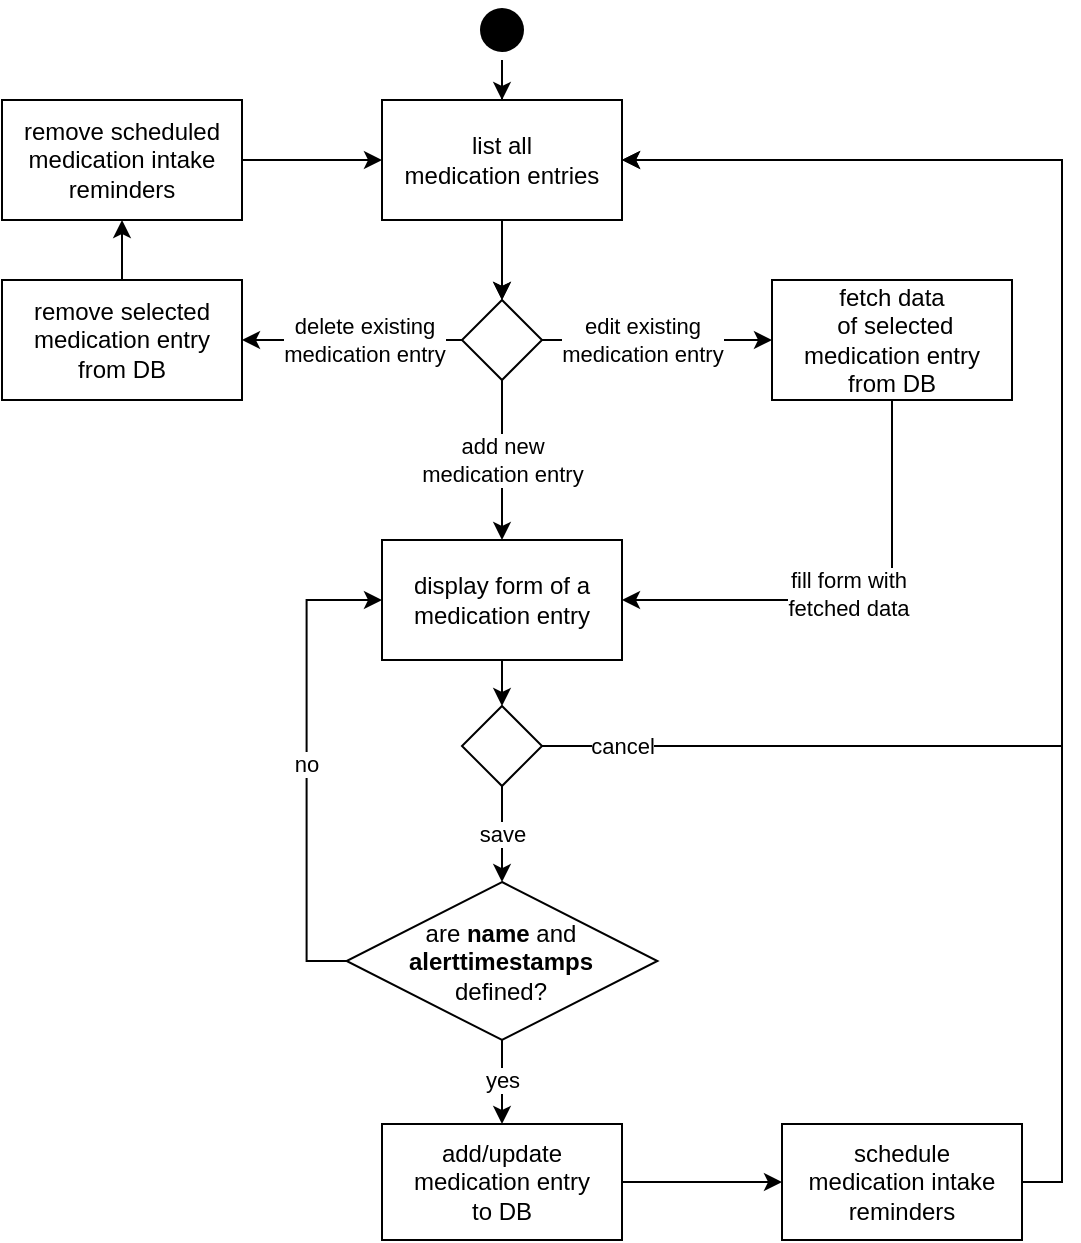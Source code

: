 <mxfile version="15.8.7" type="device"><diagram name="Page-1" id="e7e014a7-5840-1c2e-5031-d8a46d1fe8dd"><mxGraphModel dx="1422" dy="905" grid="1" gridSize="10" guides="1" tooltips="1" connect="1" arrows="1" fold="1" page="1" pageScale="1" pageWidth="1169" pageHeight="826" background="none" math="0" shadow="0"><root><mxCell id="0"/><mxCell id="1" parent="0"/><mxCell id="QWt4EZ79DBdiavEusdog-50" value="" style="edgeStyle=orthogonalEdgeStyle;rounded=0;orthogonalLoop=1;jettySize=auto;html=1;" parent="1" source="5" target="QWt4EZ79DBdiavEusdog-48" edge="1"><mxGeometry relative="1" as="geometry"/></mxCell><mxCell id="5" value="" style="ellipse;shape=startState;fillColor=#000000;strokeColor=none;" parent="1" vertex="1"><mxGeometry x="465" y="30" width="30" height="30" as="geometry"/></mxCell><mxCell id="QWt4EZ79DBdiavEusdog-44" style="edgeStyle=orthogonalEdgeStyle;rounded=0;orthogonalLoop=1;jettySize=auto;html=1;entryX=0.5;entryY=0;entryDx=0;entryDy=0;" parent="1" target="QWt4EZ79DBdiavEusdog-43" edge="1"><mxGeometry relative="1" as="geometry"><mxPoint x="480" y="150" as="sourcePoint"/></mxGeometry></mxCell><mxCell id="QWt4EZ79DBdiavEusdog-46" value="add new&lt;br&gt;medication entry" style="edgeStyle=orthogonalEdgeStyle;rounded=0;orthogonalLoop=1;jettySize=auto;html=1;entryX=0.5;entryY=0;entryDx=0;entryDy=0;" parent="1" source="QWt4EZ79DBdiavEusdog-43" target="QWt4EZ79DBdiavEusdog-55" edge="1"><mxGeometry relative="1" as="geometry"><mxPoint x="480" y="320" as="targetPoint"/></mxGeometry></mxCell><mxCell id="QWt4EZ79DBdiavEusdog-53" value="edit existing&lt;br&gt;medication entry" style="edgeStyle=orthogonalEdgeStyle;rounded=0;orthogonalLoop=1;jettySize=auto;html=1;" parent="1" source="QWt4EZ79DBdiavEusdog-43" target="QWt4EZ79DBdiavEusdog-52" edge="1"><mxGeometry x="-0.13" relative="1" as="geometry"><mxPoint as="offset"/></mxGeometry></mxCell><mxCell id="QWt4EZ79DBdiavEusdog-78" value="" style="edgeStyle=orthogonalEdgeStyle;rounded=0;orthogonalLoop=1;jettySize=auto;html=1;" parent="1" source="QWt4EZ79DBdiavEusdog-43" target="QWt4EZ79DBdiavEusdog-77" edge="1"><mxGeometry relative="1" as="geometry"/></mxCell><mxCell id="QWt4EZ79DBdiavEusdog-79" value="delete existing&lt;br&gt;medication entry" style="edgeLabel;html=1;align=center;verticalAlign=middle;resizable=0;points=[];" parent="QWt4EZ79DBdiavEusdog-78" vertex="1" connectable="0"><mxGeometry x="-0.171" y="-2" relative="1" as="geometry"><mxPoint x="-4" y="2" as="offset"/></mxGeometry></mxCell><mxCell id="QWt4EZ79DBdiavEusdog-43" value="" style="rhombus;whiteSpace=wrap;html=1;" parent="1" vertex="1"><mxGeometry x="460" y="180" width="40" height="40" as="geometry"/></mxCell><mxCell id="QWt4EZ79DBdiavEusdog-49" value="" style="edgeStyle=orthogonalEdgeStyle;rounded=0;orthogonalLoop=1;jettySize=auto;html=1;" parent="1" source="QWt4EZ79DBdiavEusdog-48" target="QWt4EZ79DBdiavEusdog-43" edge="1"><mxGeometry relative="1" as="geometry"/></mxCell><mxCell id="QWt4EZ79DBdiavEusdog-48" value="&lt;span style=&quot;font-family: helvetica; font-size: 12px; font-style: normal; font-weight: 400; letter-spacing: normal; text-align: center; text-indent: 0px; text-transform: none; word-spacing: 0px; display: inline; float: none;&quot;&gt;list all&lt;/span&gt;&lt;br style=&quot;padding: 0px; margin: 0px; font-family: helvetica; font-size: 12px; font-style: normal; font-weight: 400; letter-spacing: normal; text-align: center; text-indent: 0px; text-transform: none; word-spacing: 0px;&quot;&gt;&lt;span style=&quot;font-family: helvetica; font-size: 12px; font-style: normal; font-weight: 400; letter-spacing: normal; text-align: center; text-indent: 0px; text-transform: none; word-spacing: 0px; display: inline; float: none;&quot;&gt;medication entries&lt;/span&gt;" style="rounded=0;whiteSpace=wrap;html=1;fillColor=default;labelBackgroundColor=none;fontColor=default;" parent="1" vertex="1"><mxGeometry x="420" y="80" width="120" height="60" as="geometry"/></mxCell><mxCell id="QWt4EZ79DBdiavEusdog-57" style="edgeStyle=orthogonalEdgeStyle;rounded=0;orthogonalLoop=1;jettySize=auto;html=1;exitX=0.5;exitY=1;exitDx=0;exitDy=0;entryX=1;entryY=0.5;entryDx=0;entryDy=0;" parent="1" source="QWt4EZ79DBdiavEusdog-52" target="QWt4EZ79DBdiavEusdog-55" edge="1"><mxGeometry relative="1" as="geometry"/></mxCell><mxCell id="QWt4EZ79DBdiavEusdog-84" value="fill form with&lt;br&gt;fetched data" style="edgeLabel;html=1;align=center;verticalAlign=middle;resizable=0;points=[];" parent="QWt4EZ79DBdiavEusdog-57" vertex="1" connectable="0"><mxGeometry x="0.037" y="-3" relative="1" as="geometry"><mxPoint as="offset"/></mxGeometry></mxCell><mxCell id="QWt4EZ79DBdiavEusdog-52" value="fetch data&lt;br&gt;&amp;nbsp;of selected&lt;br&gt;medication entry&lt;br&gt;from DB" style="whiteSpace=wrap;html=1;" parent="1" vertex="1"><mxGeometry x="615" y="170" width="120" height="60" as="geometry"/></mxCell><mxCell id="QWt4EZ79DBdiavEusdog-60" value="" style="edgeStyle=orthogonalEdgeStyle;rounded=0;orthogonalLoop=1;jettySize=auto;html=1;entryX=0.5;entryY=0;entryDx=0;entryDy=0;" parent="1" source="QWt4EZ79DBdiavEusdog-55" target="QWt4EZ79DBdiavEusdog-61" edge="1"><mxGeometry relative="1" as="geometry"><mxPoint x="480" y="430" as="targetPoint"/></mxGeometry></mxCell><mxCell id="QWt4EZ79DBdiavEusdog-55" value="display form of a medication entry" style="rounded=0;whiteSpace=wrap;html=1;" parent="1" vertex="1"><mxGeometry x="420" y="300" width="120" height="60" as="geometry"/></mxCell><mxCell id="QWt4EZ79DBdiavEusdog-74" value="save" style="edgeStyle=orthogonalEdgeStyle;rounded=0;orthogonalLoop=1;jettySize=auto;html=1;" parent="1" source="QWt4EZ79DBdiavEusdog-61" target="QWt4EZ79DBdiavEusdog-73" edge="1"><mxGeometry relative="1" as="geometry"/></mxCell><mxCell id="QWt4EZ79DBdiavEusdog-80" value="cancel" style="edgeStyle=orthogonalEdgeStyle;rounded=0;orthogonalLoop=1;jettySize=auto;html=1;exitX=1;exitY=0.5;exitDx=0;exitDy=0;entryX=1;entryY=0.5;entryDx=0;entryDy=0;spacing=10;" parent="1" source="QWt4EZ79DBdiavEusdog-61" target="QWt4EZ79DBdiavEusdog-48" edge="1"><mxGeometry x="-0.896" relative="1" as="geometry"><Array as="points"><mxPoint x="760" y="403"/><mxPoint x="760" y="110"/></Array><mxPoint as="offset"/></mxGeometry></mxCell><mxCell id="QWt4EZ79DBdiavEusdog-61" value="" style="rhombus;whiteSpace=wrap;html=1;" parent="1" vertex="1"><mxGeometry x="460" y="383" width="40" height="40" as="geometry"/></mxCell><mxCell id="QWt4EZ79DBdiavEusdog-71" value="" style="edgeStyle=orthogonalEdgeStyle;rounded=0;orthogonalLoop=1;jettySize=auto;html=1;" parent="1" source="QWt4EZ79DBdiavEusdog-66" target="QWt4EZ79DBdiavEusdog-70" edge="1"><mxGeometry relative="1" as="geometry"/></mxCell><mxCell id="QWt4EZ79DBdiavEusdog-66" value="add/update&lt;br&gt;medication entry&lt;br&gt;to DB" style="whiteSpace=wrap;html=1;" parent="1" vertex="1"><mxGeometry x="420" y="592" width="120" height="58" as="geometry"/></mxCell><mxCell id="QWt4EZ79DBdiavEusdog-72" style="edgeStyle=orthogonalEdgeStyle;rounded=0;orthogonalLoop=1;jettySize=auto;html=1;exitX=1;exitY=0.5;exitDx=0;exitDy=0;entryX=1;entryY=0.5;entryDx=0;entryDy=0;" parent="1" source="QWt4EZ79DBdiavEusdog-70" target="QWt4EZ79DBdiavEusdog-48" edge="1"><mxGeometry relative="1" as="geometry"><Array as="points"><mxPoint x="760" y="621"/><mxPoint x="760" y="110"/></Array></mxGeometry></mxCell><mxCell id="QWt4EZ79DBdiavEusdog-70" value="schedule&lt;br&gt;medication intake&lt;br&gt;reminders" style="whiteSpace=wrap;html=1;" parent="1" vertex="1"><mxGeometry x="620" y="592" width="120" height="58" as="geometry"/></mxCell><mxCell id="QWt4EZ79DBdiavEusdog-75" value="no" style="edgeStyle=orthogonalEdgeStyle;rounded=0;orthogonalLoop=1;jettySize=auto;html=1;exitX=0;exitY=0.5;exitDx=0;exitDy=0;entryX=0;entryY=0.5;entryDx=0;entryDy=0;" parent="1" source="QWt4EZ79DBdiavEusdog-73" target="QWt4EZ79DBdiavEusdog-55" edge="1"><mxGeometry relative="1" as="geometry"/></mxCell><mxCell id="QWt4EZ79DBdiavEusdog-76" value="yes" style="edgeStyle=orthogonalEdgeStyle;rounded=0;orthogonalLoop=1;jettySize=auto;html=1;exitX=0.5;exitY=1;exitDx=0;exitDy=0;entryX=0.5;entryY=0;entryDx=0;entryDy=0;" parent="1" source="QWt4EZ79DBdiavEusdog-73" target="QWt4EZ79DBdiavEusdog-66" edge="1"><mxGeometry x="-0.048" relative="1" as="geometry"><mxPoint as="offset"/></mxGeometry></mxCell><mxCell id="QWt4EZ79DBdiavEusdog-73" value="are &lt;b&gt;name&amp;nbsp;&lt;/b&gt;and&lt;br&gt;&lt;b&gt;alerttimestamps&lt;br&gt;&lt;/b&gt;defined?" style="rhombus;whiteSpace=wrap;html=1;" parent="1" vertex="1"><mxGeometry x="402.3" y="471" width="155.41" height="79" as="geometry"/></mxCell><mxCell id="QWt4EZ79DBdiavEusdog-82" value="" style="edgeStyle=orthogonalEdgeStyle;rounded=0;orthogonalLoop=1;jettySize=auto;html=1;" parent="1" source="QWt4EZ79DBdiavEusdog-77" target="QWt4EZ79DBdiavEusdog-81" edge="1"><mxGeometry relative="1" as="geometry"/></mxCell><mxCell id="QWt4EZ79DBdiavEusdog-77" value="remove selected&lt;br&gt;medication entry&lt;br&gt;from DB" style="whiteSpace=wrap;html=1;" parent="1" vertex="1"><mxGeometry x="230" y="170" width="120" height="60" as="geometry"/></mxCell><mxCell id="QWt4EZ79DBdiavEusdog-83" style="edgeStyle=orthogonalEdgeStyle;rounded=0;orthogonalLoop=1;jettySize=auto;html=1;exitX=1;exitY=0.5;exitDx=0;exitDy=0;entryX=0;entryY=0.5;entryDx=0;entryDy=0;" parent="1" source="QWt4EZ79DBdiavEusdog-81" target="QWt4EZ79DBdiavEusdog-48" edge="1"><mxGeometry relative="1" as="geometry"/></mxCell><mxCell id="QWt4EZ79DBdiavEusdog-81" value="remove scheduled&lt;br&gt;medication intake&lt;br&gt;reminders" style="whiteSpace=wrap;html=1;" parent="1" vertex="1"><mxGeometry x="230" y="80" width="120" height="60" as="geometry"/></mxCell></root></mxGraphModel></diagram></mxfile>